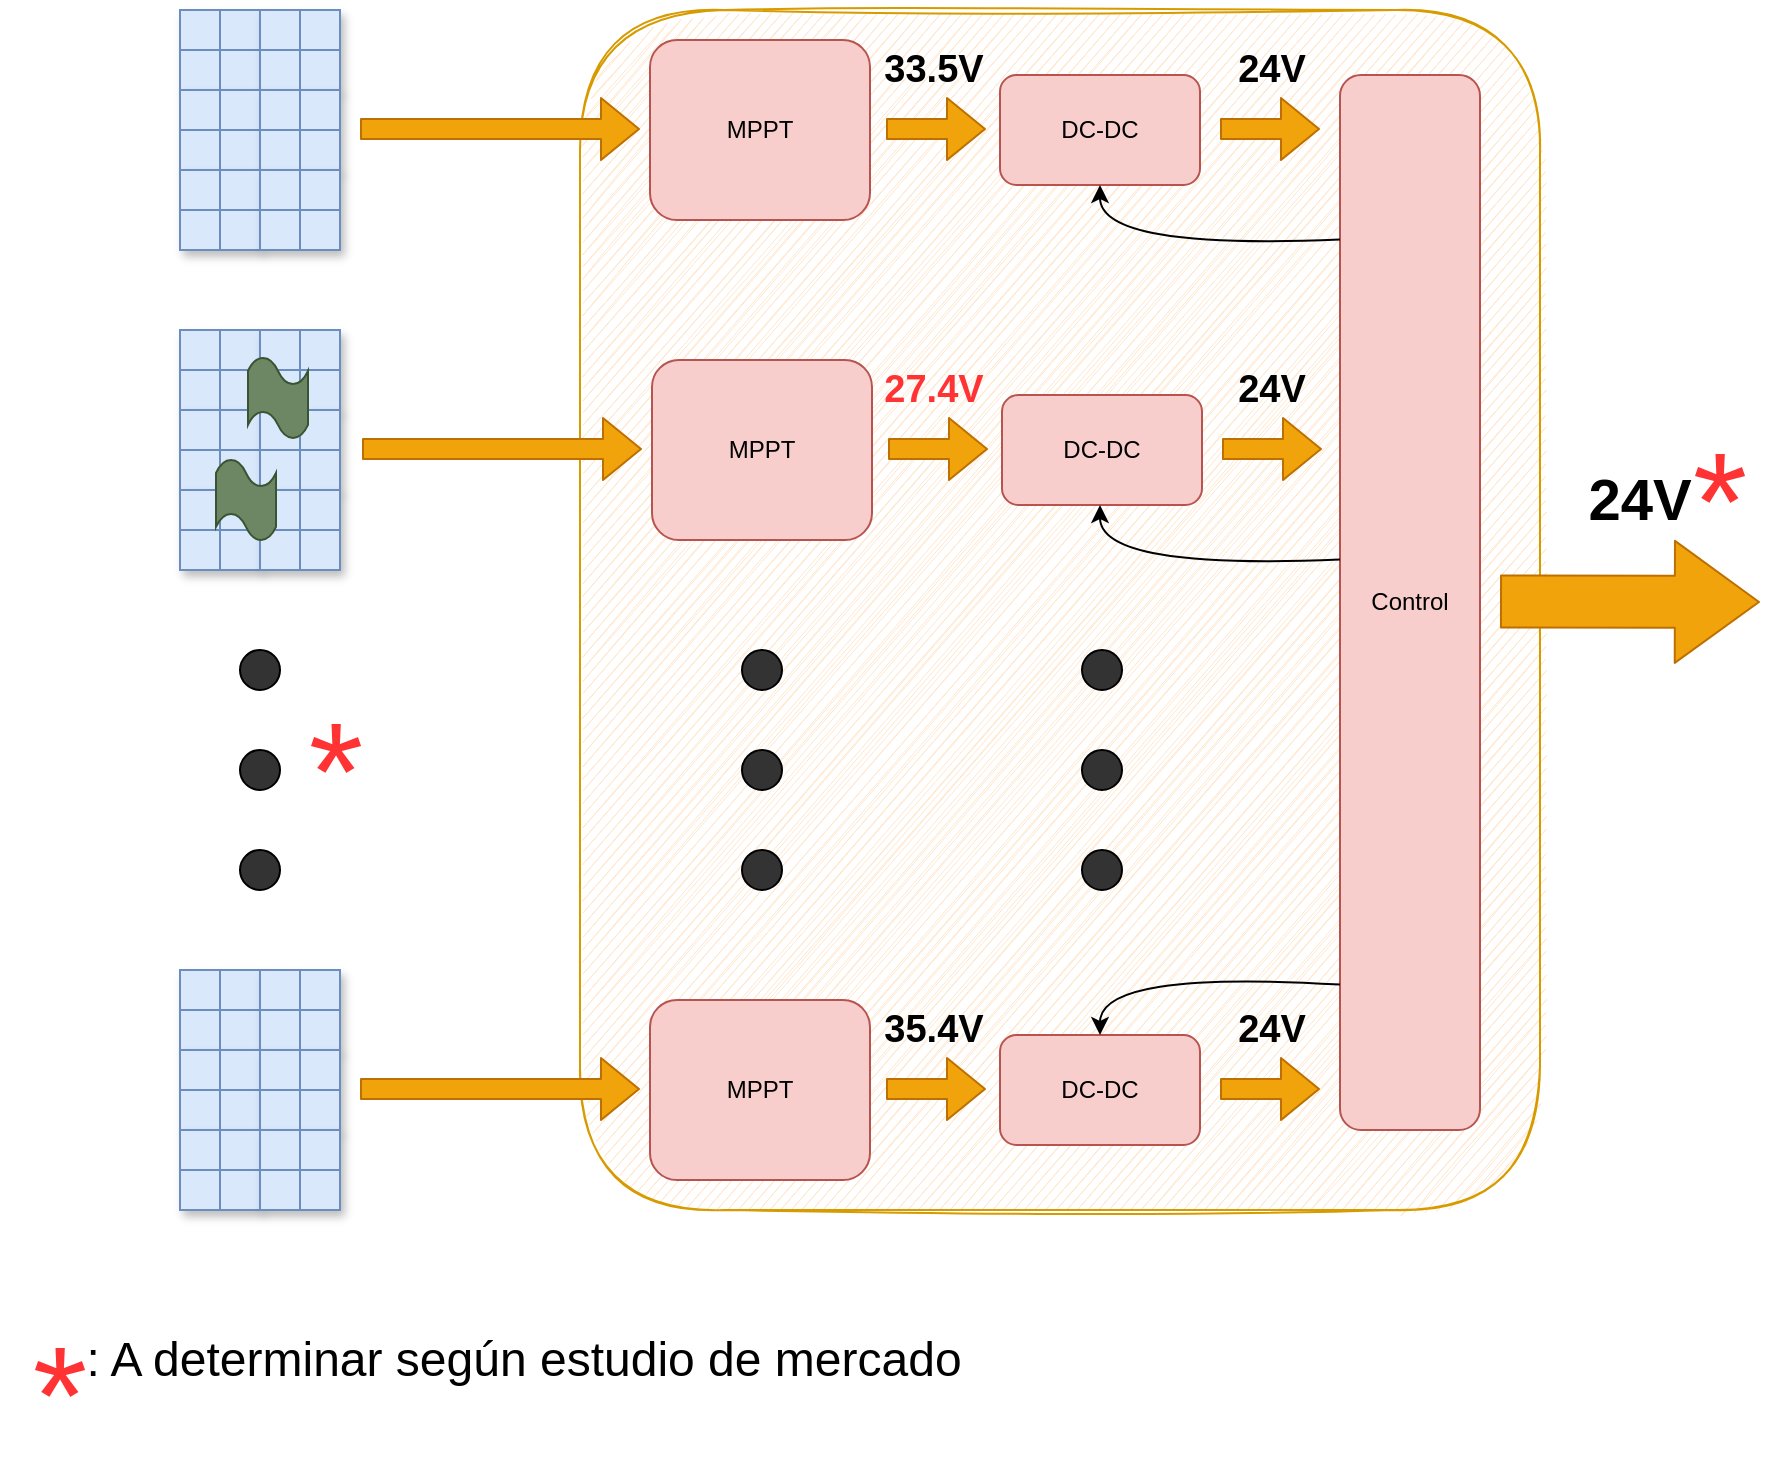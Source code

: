 <mxfile version="14.5.1" type="device"><diagram id="CAsB0v-gQAjQjI87RFYR" name="Page-1"><mxGraphModel dx="2272" dy="822" grid="1" gridSize="10" guides="1" tooltips="1" connect="1" arrows="1" fold="1" page="1" pageScale="1" pageWidth="850" pageHeight="1100" math="0" shadow="0"><root><mxCell id="0"/><mxCell id="1" parent="0"/><mxCell id="29HCzOR_-SaevYRpTcch-1" value="" style="shape=internalStorage;whiteSpace=wrap;html=1;backgroundOutline=1;fillColor=#dae8fc;strokeColor=#6c8ebf;shadow=1;" vertex="1" parent="1"><mxGeometry x="80" y="160" width="40" height="40" as="geometry"/></mxCell><mxCell id="29HCzOR_-SaevYRpTcch-2" value="" style="shape=internalStorage;whiteSpace=wrap;html=1;backgroundOutline=1;fillColor=#dae8fc;strokeColor=#6c8ebf;shadow=1;" vertex="1" parent="1"><mxGeometry x="120" y="160" width="40" height="40" as="geometry"/></mxCell><mxCell id="29HCzOR_-SaevYRpTcch-4" value="" style="shape=internalStorage;whiteSpace=wrap;html=1;backgroundOutline=1;fillColor=#dae8fc;strokeColor=#6c8ebf;shadow=1;" vertex="1" parent="1"><mxGeometry x="80" y="200" width="40" height="40" as="geometry"/></mxCell><mxCell id="29HCzOR_-SaevYRpTcch-5" value="" style="shape=internalStorage;whiteSpace=wrap;html=1;backgroundOutline=1;fillColor=#dae8fc;strokeColor=#6c8ebf;shadow=1;" vertex="1" parent="1"><mxGeometry x="120" y="200" width="40" height="40" as="geometry"/></mxCell><mxCell id="29HCzOR_-SaevYRpTcch-6" value="" style="shape=internalStorage;whiteSpace=wrap;html=1;backgroundOutline=1;fillColor=#dae8fc;strokeColor=#6c8ebf;shadow=1;" vertex="1" parent="1"><mxGeometry x="80" y="240" width="40" height="40" as="geometry"/></mxCell><mxCell id="29HCzOR_-SaevYRpTcch-7" value="" style="shape=internalStorage;whiteSpace=wrap;html=1;backgroundOutline=1;fillColor=#dae8fc;strokeColor=#6c8ebf;shadow=1;" vertex="1" parent="1"><mxGeometry x="120" y="240" width="40" height="40" as="geometry"/></mxCell><mxCell id="29HCzOR_-SaevYRpTcch-10" value="" style="shape=internalStorage;whiteSpace=wrap;html=1;backgroundOutline=1;fillColor=#dae8fc;strokeColor=#6c8ebf;shadow=1;" vertex="1" parent="1"><mxGeometry x="80" y="320" width="40" height="40" as="geometry"/></mxCell><mxCell id="29HCzOR_-SaevYRpTcch-11" value="" style="shape=internalStorage;whiteSpace=wrap;html=1;backgroundOutline=1;fillColor=#dae8fc;strokeColor=#6c8ebf;shadow=1;" vertex="1" parent="1"><mxGeometry x="120" y="320" width="40" height="40" as="geometry"/></mxCell><mxCell id="29HCzOR_-SaevYRpTcch-12" value="" style="shape=internalStorage;whiteSpace=wrap;html=1;backgroundOutline=1;fillColor=#dae8fc;strokeColor=#6c8ebf;shadow=1;" vertex="1" parent="1"><mxGeometry x="80" y="360" width="40" height="40" as="geometry"/></mxCell><mxCell id="29HCzOR_-SaevYRpTcch-13" value="" style="shape=internalStorage;whiteSpace=wrap;html=1;backgroundOutline=1;fillColor=#dae8fc;strokeColor=#6c8ebf;shadow=1;" vertex="1" parent="1"><mxGeometry x="120" y="360" width="40" height="40" as="geometry"/></mxCell><mxCell id="29HCzOR_-SaevYRpTcch-14" value="" style="shape=internalStorage;whiteSpace=wrap;html=1;backgroundOutline=1;fillColor=#dae8fc;strokeColor=#6c8ebf;shadow=1;" vertex="1" parent="1"><mxGeometry x="80" y="400" width="40" height="40" as="geometry"/></mxCell><mxCell id="29HCzOR_-SaevYRpTcch-15" value="" style="shape=internalStorage;whiteSpace=wrap;html=1;backgroundOutline=1;fillColor=#dae8fc;strokeColor=#6c8ebf;shadow=1;" vertex="1" parent="1"><mxGeometry x="120" y="400" width="40" height="40" as="geometry"/></mxCell><mxCell id="29HCzOR_-SaevYRpTcch-22" value="" style="shape=internalStorage;whiteSpace=wrap;html=1;backgroundOutline=1;fillColor=#dae8fc;strokeColor=#6c8ebf;shadow=1;" vertex="1" parent="1"><mxGeometry x="80" y="640" width="40" height="40" as="geometry"/></mxCell><mxCell id="29HCzOR_-SaevYRpTcch-23" value="" style="shape=internalStorage;whiteSpace=wrap;html=1;backgroundOutline=1;fillColor=#dae8fc;strokeColor=#6c8ebf;shadow=1;" vertex="1" parent="1"><mxGeometry x="120" y="640" width="40" height="40" as="geometry"/></mxCell><mxCell id="29HCzOR_-SaevYRpTcch-24" value="" style="shape=internalStorage;whiteSpace=wrap;html=1;backgroundOutline=1;fillColor=#dae8fc;strokeColor=#6c8ebf;shadow=1;" vertex="1" parent="1"><mxGeometry x="80" y="680" width="40" height="40" as="geometry"/></mxCell><mxCell id="29HCzOR_-SaevYRpTcch-25" value="" style="shape=internalStorage;whiteSpace=wrap;html=1;backgroundOutline=1;fillColor=#dae8fc;strokeColor=#6c8ebf;shadow=1;" vertex="1" parent="1"><mxGeometry x="120" y="680" width="40" height="40" as="geometry"/></mxCell><mxCell id="29HCzOR_-SaevYRpTcch-26" value="" style="shape=internalStorage;whiteSpace=wrap;html=1;backgroundOutline=1;fillColor=#dae8fc;strokeColor=#6c8ebf;shadow=1;" vertex="1" parent="1"><mxGeometry x="80" y="720" width="40" height="40" as="geometry"/></mxCell><mxCell id="29HCzOR_-SaevYRpTcch-27" value="" style="shape=internalStorage;whiteSpace=wrap;html=1;backgroundOutline=1;fillColor=#dae8fc;strokeColor=#6c8ebf;shadow=1;" vertex="1" parent="1"><mxGeometry x="120" y="720" width="40" height="40" as="geometry"/></mxCell><mxCell id="29HCzOR_-SaevYRpTcch-28" value="" style="ellipse;whiteSpace=wrap;html=1;aspect=fixed;fillColor=#333333;shadow=0;" vertex="1" parent="1"><mxGeometry x="110" y="480" width="20" height="20" as="geometry"/></mxCell><mxCell id="29HCzOR_-SaevYRpTcch-29" value="" style="ellipse;whiteSpace=wrap;html=1;aspect=fixed;fillColor=#333333;shadow=0;" vertex="1" parent="1"><mxGeometry x="110" y="530" width="20" height="20" as="geometry"/></mxCell><mxCell id="29HCzOR_-SaevYRpTcch-30" value="" style="ellipse;whiteSpace=wrap;html=1;aspect=fixed;fillColor=#333333;shadow=0;" vertex="1" parent="1"><mxGeometry x="110" y="580" width="20" height="20" as="geometry"/></mxCell><mxCell id="29HCzOR_-SaevYRpTcch-31" value="" style="rounded=1;whiteSpace=wrap;html=1;fillColor=#ffe6cc;strokeColor=#d79b00;gradientDirection=west;shadow=0;glass=0;sketch=1;" vertex="1" parent="1"><mxGeometry x="280" y="160" width="480" height="600" as="geometry"/></mxCell><mxCell id="29HCzOR_-SaevYRpTcch-32" value="MPPT" style="rounded=1;whiteSpace=wrap;html=1;shadow=0;glass=0;sketch=0;fillColor=#f8cecc;strokeColor=#b85450;" vertex="1" parent="1"><mxGeometry x="315" y="175" width="110" height="90" as="geometry"/></mxCell><mxCell id="29HCzOR_-SaevYRpTcch-33" value="DC-DC" style="rounded=1;whiteSpace=wrap;html=1;shadow=0;glass=0;sketch=0;fillColor=#f8cecc;strokeColor=#b85450;" vertex="1" parent="1"><mxGeometry x="490" y="192.5" width="100" height="55" as="geometry"/></mxCell><mxCell id="29HCzOR_-SaevYRpTcch-35" value="" style="shape=flexArrow;endArrow=classic;html=1;fillColor=#f0a30a;strokeColor=#BD7000;" edge="1" parent="1"><mxGeometry width="50" height="50" relative="1" as="geometry"><mxPoint x="170" y="219.5" as="sourcePoint"/><mxPoint x="310" y="219.5" as="targetPoint"/></mxGeometry></mxCell><mxCell id="29HCzOR_-SaevYRpTcch-36" value="" style="shape=flexArrow;endArrow=classic;html=1;fillColor=#f0a30a;strokeColor=#BD7000;" edge="1" parent="1"><mxGeometry width="50" height="50" relative="1" as="geometry"><mxPoint x="433" y="219.5" as="sourcePoint"/><mxPoint x="483" y="219.5" as="targetPoint"/></mxGeometry></mxCell><mxCell id="29HCzOR_-SaevYRpTcch-37" value="" style="shape=mxgraph.bpmn.ad_hoc;fillColor=#6d8764;html=1;outlineConnect=0;shadow=0;glass=0;sketch=0;strokeColor=#3A5431;fontColor=#ffffff;" vertex="1" parent="1"><mxGeometry x="114" y="334" width="30" height="40" as="geometry"/></mxCell><mxCell id="29HCzOR_-SaevYRpTcch-39" value="Control" style="rounded=1;whiteSpace=wrap;html=1;shadow=0;glass=0;sketch=0;fillColor=#f8cecc;strokeColor=#b85450;" vertex="1" parent="1"><mxGeometry x="660" y="192.5" width="70" height="527.5" as="geometry"/></mxCell><mxCell id="29HCzOR_-SaevYRpTcch-40" value="" style="shape=flexArrow;endArrow=classic;html=1;fillColor=#f0a30a;strokeColor=#BD7000;" edge="1" parent="1"><mxGeometry width="50" height="50" relative="1" as="geometry"><mxPoint x="600" y="219.5" as="sourcePoint"/><mxPoint x="650" y="219.5" as="targetPoint"/></mxGeometry></mxCell><mxCell id="29HCzOR_-SaevYRpTcch-41" value="MPPT" style="rounded=1;whiteSpace=wrap;html=1;shadow=0;glass=0;sketch=0;fillColor=#f8cecc;strokeColor=#b85450;" vertex="1" parent="1"><mxGeometry x="316" y="335" width="110" height="90" as="geometry"/></mxCell><mxCell id="29HCzOR_-SaevYRpTcch-42" value="DC-DC" style="rounded=1;whiteSpace=wrap;html=1;shadow=0;glass=0;sketch=0;fillColor=#f8cecc;strokeColor=#b85450;" vertex="1" parent="1"><mxGeometry x="491" y="352.5" width="100" height="55" as="geometry"/></mxCell><mxCell id="29HCzOR_-SaevYRpTcch-43" value="" style="shape=flexArrow;endArrow=classic;html=1;fillColor=#f0a30a;strokeColor=#BD7000;" edge="1" parent="1"><mxGeometry width="50" height="50" relative="1" as="geometry"><mxPoint x="171" y="379.5" as="sourcePoint"/><mxPoint x="311" y="379.5" as="targetPoint"/></mxGeometry></mxCell><mxCell id="29HCzOR_-SaevYRpTcch-44" value="" style="shape=flexArrow;endArrow=classic;html=1;fillColor=#f0a30a;strokeColor=#BD7000;" edge="1" parent="1"><mxGeometry width="50" height="50" relative="1" as="geometry"><mxPoint x="434" y="379.5" as="sourcePoint"/><mxPoint x="484" y="379.5" as="targetPoint"/></mxGeometry></mxCell><mxCell id="29HCzOR_-SaevYRpTcch-45" value="" style="shape=flexArrow;endArrow=classic;html=1;fillColor=#f0a30a;strokeColor=#BD7000;" edge="1" parent="1"><mxGeometry width="50" height="50" relative="1" as="geometry"><mxPoint x="601" y="379.5" as="sourcePoint"/><mxPoint x="651" y="379.5" as="targetPoint"/></mxGeometry></mxCell><mxCell id="29HCzOR_-SaevYRpTcch-47" value="MPPT" style="rounded=1;whiteSpace=wrap;html=1;shadow=0;glass=0;sketch=0;fillColor=#f8cecc;strokeColor=#b85450;" vertex="1" parent="1"><mxGeometry x="315" y="655" width="110" height="90" as="geometry"/></mxCell><mxCell id="29HCzOR_-SaevYRpTcch-48" value="DC-DC" style="rounded=1;whiteSpace=wrap;html=1;shadow=0;glass=0;sketch=0;fillColor=#f8cecc;strokeColor=#b85450;" vertex="1" parent="1"><mxGeometry x="490" y="672.5" width="100" height="55" as="geometry"/></mxCell><mxCell id="29HCzOR_-SaevYRpTcch-49" value="" style="shape=flexArrow;endArrow=classic;html=1;fillColor=#f0a30a;strokeColor=#BD7000;" edge="1" parent="1"><mxGeometry width="50" height="50" relative="1" as="geometry"><mxPoint x="170" y="699.5" as="sourcePoint"/><mxPoint x="310" y="699.5" as="targetPoint"/></mxGeometry></mxCell><mxCell id="29HCzOR_-SaevYRpTcch-50" value="" style="shape=flexArrow;endArrow=classic;html=1;fillColor=#f0a30a;strokeColor=#BD7000;" edge="1" parent="1"><mxGeometry width="50" height="50" relative="1" as="geometry"><mxPoint x="433" y="699.5" as="sourcePoint"/><mxPoint x="483" y="699.5" as="targetPoint"/></mxGeometry></mxCell><mxCell id="29HCzOR_-SaevYRpTcch-51" value="" style="shape=flexArrow;endArrow=classic;html=1;fillColor=#f0a30a;strokeColor=#BD7000;" edge="1" parent="1"><mxGeometry width="50" height="50" relative="1" as="geometry"><mxPoint x="600" y="699.5" as="sourcePoint"/><mxPoint x="650" y="699.5" as="targetPoint"/></mxGeometry></mxCell><mxCell id="29HCzOR_-SaevYRpTcch-52" value="" style="ellipse;whiteSpace=wrap;html=1;aspect=fixed;fillColor=#333333;shadow=0;" vertex="1" parent="1"><mxGeometry x="361" y="480" width="20" height="20" as="geometry"/></mxCell><mxCell id="29HCzOR_-SaevYRpTcch-53" value="" style="ellipse;whiteSpace=wrap;html=1;aspect=fixed;fillColor=#333333;shadow=0;" vertex="1" parent="1"><mxGeometry x="361" y="530" width="20" height="20" as="geometry"/></mxCell><mxCell id="29HCzOR_-SaevYRpTcch-54" value="" style="ellipse;whiteSpace=wrap;html=1;aspect=fixed;fillColor=#333333;shadow=0;" vertex="1" parent="1"><mxGeometry x="361" y="580" width="20" height="20" as="geometry"/></mxCell><mxCell id="29HCzOR_-SaevYRpTcch-55" value="" style="ellipse;whiteSpace=wrap;html=1;aspect=fixed;fillColor=#333333;shadow=0;" vertex="1" parent="1"><mxGeometry x="531" y="480" width="20" height="20" as="geometry"/></mxCell><mxCell id="29HCzOR_-SaevYRpTcch-56" value="" style="ellipse;whiteSpace=wrap;html=1;aspect=fixed;fillColor=#333333;shadow=0;" vertex="1" parent="1"><mxGeometry x="531" y="530" width="20" height="20" as="geometry"/></mxCell><mxCell id="29HCzOR_-SaevYRpTcch-57" value="" style="ellipse;whiteSpace=wrap;html=1;aspect=fixed;fillColor=#333333;shadow=0;" vertex="1" parent="1"><mxGeometry x="531" y="580" width="20" height="20" as="geometry"/></mxCell><mxCell id="29HCzOR_-SaevYRpTcch-58" value="" style="shape=mxgraph.bpmn.ad_hoc;fillColor=#6d8764;html=1;outlineConnect=0;shadow=0;glass=0;sketch=0;strokeColor=#3A5431;fontColor=#ffffff;" vertex="1" parent="1"><mxGeometry x="98" y="385" width="30" height="40" as="geometry"/></mxCell><mxCell id="29HCzOR_-SaevYRpTcch-59" value="&lt;font style=&quot;font-size: 19px&quot;&gt;&lt;b&gt;33.5V&lt;/b&gt;&lt;/font&gt;" style="text;html=1;strokeColor=none;fillColor=none;align=center;verticalAlign=middle;whiteSpace=wrap;rounded=0;shadow=0;glass=0;sketch=0;" vertex="1" parent="1"><mxGeometry x="437" y="180" width="40" height="20" as="geometry"/></mxCell><mxCell id="29HCzOR_-SaevYRpTcch-60" value="&lt;font style=&quot;font-size: 19px&quot; color=&quot;#ff3333&quot;&gt;&lt;b&gt;27.4V&lt;/b&gt;&lt;/font&gt;" style="text;html=1;strokeColor=none;fillColor=none;align=center;verticalAlign=middle;whiteSpace=wrap;rounded=0;shadow=0;glass=0;sketch=0;" vertex="1" parent="1"><mxGeometry x="437" y="340" width="40" height="20" as="geometry"/></mxCell><mxCell id="29HCzOR_-SaevYRpTcch-63" value="&lt;font style=&quot;font-size: 19px&quot;&gt;&lt;b&gt;35.4V&lt;/b&gt;&lt;/font&gt;" style="text;html=1;strokeColor=none;fillColor=none;align=center;verticalAlign=middle;whiteSpace=wrap;rounded=0;shadow=0;glass=0;sketch=0;" vertex="1" parent="1"><mxGeometry x="437" y="660" width="40" height="20" as="geometry"/></mxCell><mxCell id="29HCzOR_-SaevYRpTcch-64" value="&lt;font style=&quot;font-size: 19px&quot;&gt;&lt;b&gt;24V&lt;/b&gt;&lt;/font&gt;" style="text;html=1;strokeColor=none;fillColor=none;align=center;verticalAlign=middle;whiteSpace=wrap;rounded=0;shadow=0;glass=0;sketch=0;" vertex="1" parent="1"><mxGeometry x="606" y="180" width="40" height="20" as="geometry"/></mxCell><mxCell id="29HCzOR_-SaevYRpTcch-65" value="&lt;font style=&quot;font-size: 19px&quot;&gt;&lt;b&gt;24V&lt;/b&gt;&lt;/font&gt;" style="text;html=1;strokeColor=none;fillColor=none;align=center;verticalAlign=middle;whiteSpace=wrap;rounded=0;shadow=0;glass=0;sketch=0;" vertex="1" parent="1"><mxGeometry x="606" y="340" width="40" height="20" as="geometry"/></mxCell><mxCell id="29HCzOR_-SaevYRpTcch-66" value="&lt;font style=&quot;font-size: 19px&quot;&gt;&lt;b&gt;24V&lt;/b&gt;&lt;/font&gt;" style="text;html=1;strokeColor=none;fillColor=none;align=center;verticalAlign=middle;whiteSpace=wrap;rounded=0;shadow=0;glass=0;sketch=0;" vertex="1" parent="1"><mxGeometry x="606" y="660" width="40" height="20" as="geometry"/></mxCell><mxCell id="29HCzOR_-SaevYRpTcch-67" value="" style="shape=flexArrow;endArrow=classic;html=1;fillColor=#f0a30a;strokeColor=#BD7000;strokeWidth=1;endWidth=34;endSize=13.69;width=26;" edge="1" parent="1"><mxGeometry width="50" height="50" relative="1" as="geometry"><mxPoint x="740" y="455.75" as="sourcePoint"/><mxPoint x="870" y="456" as="targetPoint"/></mxGeometry></mxCell><mxCell id="29HCzOR_-SaevYRpTcch-68" value="" style="curved=1;endArrow=classic;html=1;strokeColor=#000000;strokeWidth=1;fillColor=#E4FF7A;exitX=0;exitY=0.156;exitDx=0;exitDy=0;exitPerimeter=0;entryX=0.5;entryY=1;entryDx=0;entryDy=0;" edge="1" parent="1" source="29HCzOR_-SaevYRpTcch-39" target="29HCzOR_-SaevYRpTcch-33"><mxGeometry width="50" height="50" relative="1" as="geometry"><mxPoint x="560" y="310" as="sourcePoint"/><mxPoint x="610" y="260" as="targetPoint"/><Array as="points"><mxPoint x="540" y="280"/></Array></mxGeometry></mxCell><mxCell id="29HCzOR_-SaevYRpTcch-69" value="" style="curved=1;endArrow=classic;html=1;strokeColor=#000000;strokeWidth=1;fillColor=#E4FF7A;exitX=0;exitY=0.156;exitDx=0;exitDy=0;exitPerimeter=0;entryX=0.5;entryY=1;entryDx=0;entryDy=0;" edge="1" parent="1"><mxGeometry width="50" height="50" relative="1" as="geometry"><mxPoint x="660" y="434.79" as="sourcePoint"/><mxPoint x="540" y="407.5" as="targetPoint"/><Array as="points"><mxPoint x="540" y="440"/></Array></mxGeometry></mxCell><mxCell id="29HCzOR_-SaevYRpTcch-70" value="" style="curved=1;endArrow=classic;html=1;strokeColor=#000000;strokeWidth=1;fillColor=#E4FF7A;exitX=0;exitY=0.156;exitDx=0;exitDy=0;exitPerimeter=0;entryX=0.5;entryY=0;entryDx=0;entryDy=0;" edge="1" parent="1" target="29HCzOR_-SaevYRpTcch-48"><mxGeometry width="50" height="50" relative="1" as="geometry"><mxPoint x="660" y="647.29" as="sourcePoint"/><mxPoint x="540" y="620" as="targetPoint"/><Array as="points"><mxPoint x="540" y="640"/></Array></mxGeometry></mxCell><mxCell id="29HCzOR_-SaevYRpTcch-71" value="&lt;font size=&quot;1&quot;&gt;&lt;b style=&quot;font-size: 29px&quot;&gt;24V&lt;/b&gt;&lt;/font&gt;" style="text;html=1;strokeColor=none;fillColor=none;align=center;verticalAlign=middle;whiteSpace=wrap;rounded=0;shadow=0;glass=0;sketch=0;" vertex="1" parent="1"><mxGeometry x="790" y="395" width="40" height="20" as="geometry"/></mxCell><mxCell id="29HCzOR_-SaevYRpTcch-72" value="&lt;font style=&quot;font-size: 70px&quot; color=&quot;#ff3333&quot;&gt;*&lt;/font&gt;" style="text;html=1;strokeColor=none;fillColor=none;align=center;verticalAlign=middle;whiteSpace=wrap;rounded=0;shadow=0;glass=0;sketch=0;" vertex="1" parent="1"><mxGeometry x="820" y="385" width="60" height="40" as="geometry"/></mxCell><mxCell id="29HCzOR_-SaevYRpTcch-73" value="&lt;font style=&quot;font-size: 70px&quot; color=&quot;#ff3333&quot;&gt;*&lt;/font&gt;" style="text;html=1;strokeColor=none;fillColor=none;align=center;verticalAlign=middle;whiteSpace=wrap;rounded=0;shadow=0;glass=0;sketch=0;" vertex="1" parent="1"><mxGeometry x="128" y="520" width="60" height="40" as="geometry"/></mxCell><mxCell id="29HCzOR_-SaevYRpTcch-74" value="&lt;font style=&quot;font-size: 70px&quot; color=&quot;#ff3333&quot;&gt;*&lt;/font&gt;" style="text;html=1;strokeColor=none;fillColor=none;align=center;verticalAlign=middle;whiteSpace=wrap;rounded=0;shadow=0;glass=0;sketch=0;" vertex="1" parent="1"><mxGeometry x="-10" y="832" width="60" height="40" as="geometry"/></mxCell><mxCell id="29HCzOR_-SaevYRpTcch-75" value="&lt;font style=&quot;font-size: 24px&quot;&gt;: A determinar según estudio de mercado&lt;/font&gt;" style="text;html=1;strokeColor=none;fillColor=none;align=center;verticalAlign=middle;whiteSpace=wrap;rounded=0;shadow=0;glass=0;sketch=0;" vertex="1" parent="1"><mxGeometry x="-3" y="810" width="510" height="50" as="geometry"/></mxCell></root></mxGraphModel></diagram></mxfile>